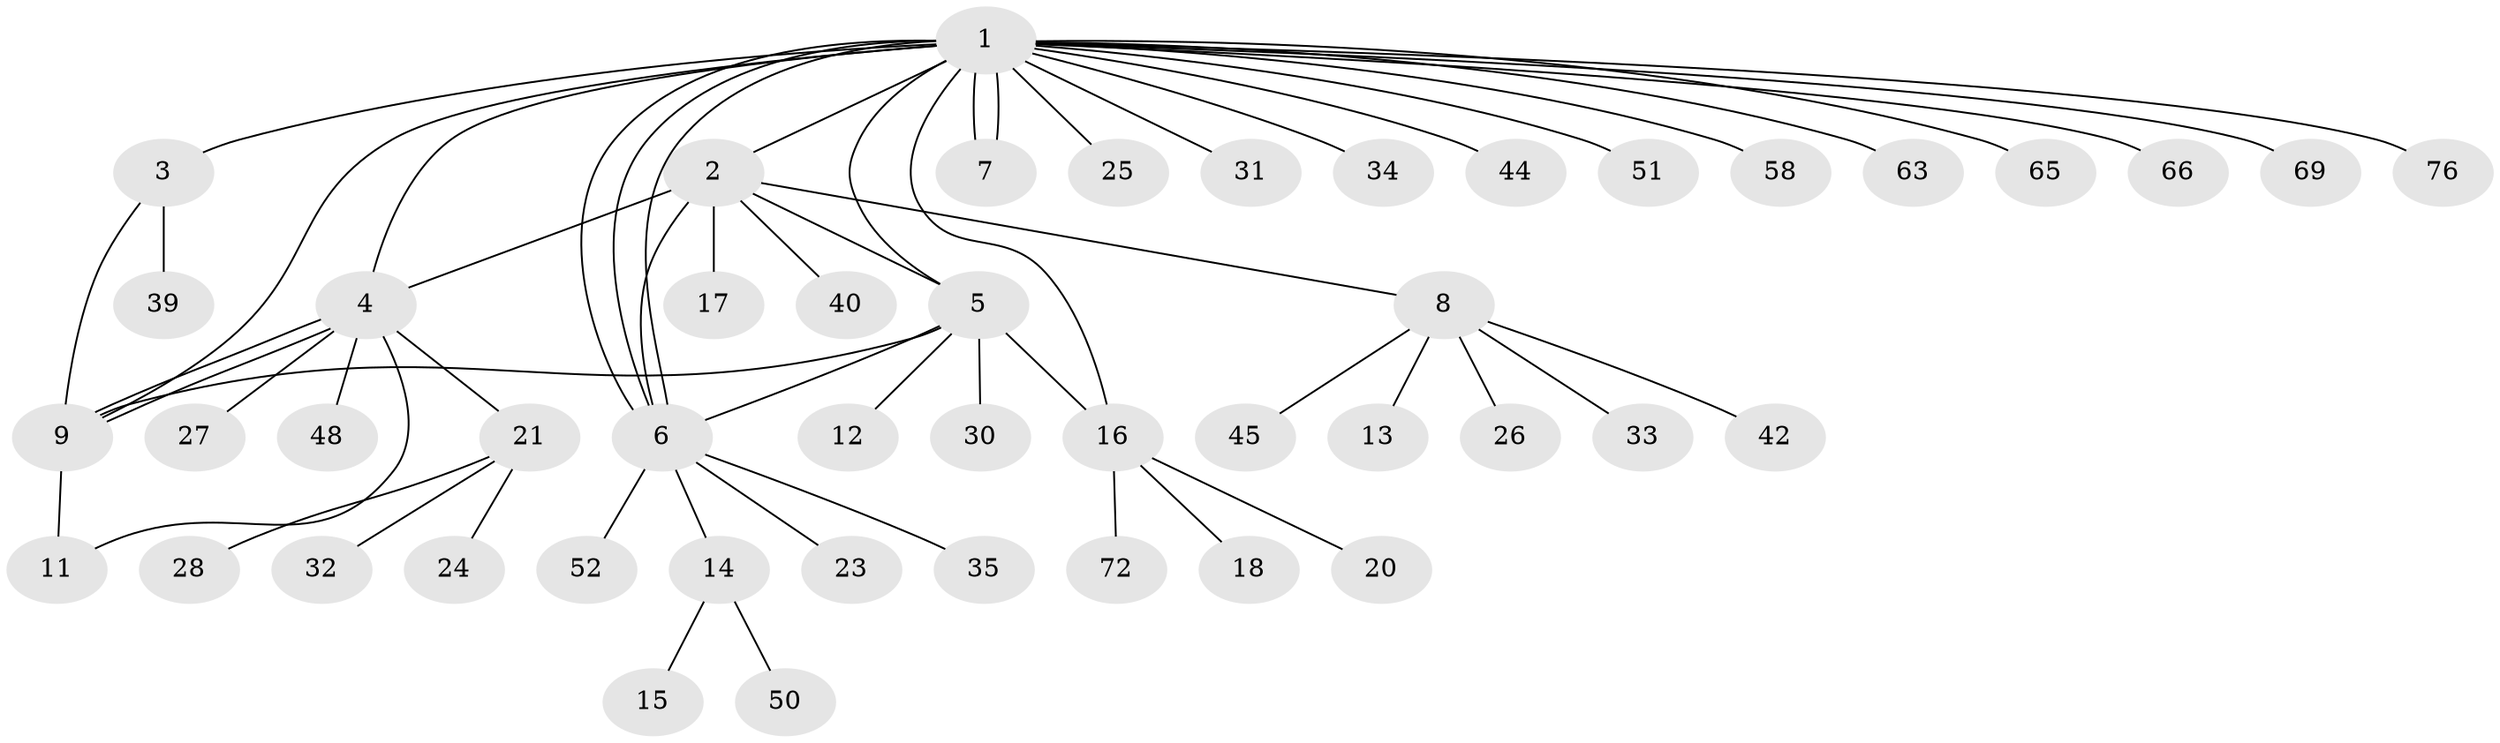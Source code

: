// original degree distribution, {24: 0.012658227848101266, 7: 0.012658227848101266, 3: 0.06329113924050633, 12: 0.012658227848101266, 14: 0.012658227848101266, 9: 0.012658227848101266, 2: 0.22784810126582278, 6: 0.02531645569620253, 10: 0.012658227848101266, 1: 0.5822784810126582, 4: 0.012658227848101266, 5: 0.012658227848101266}
// Generated by graph-tools (version 1.1) at 2025/17/03/04/25 18:17:59]
// undirected, 47 vertices, 59 edges
graph export_dot {
graph [start="1"]
  node [color=gray90,style=filled];
  1;
  2;
  3;
  4 [super="+10+47+56+57"];
  5 [super="+59+43+41+78+55+54+38+36"];
  6;
  7;
  8;
  9 [super="+19+22+37+53+29"];
  11;
  12;
  13;
  14;
  15;
  16;
  17;
  18 [super="+79"];
  20;
  21;
  23;
  24;
  25 [super="+74"];
  26;
  27;
  28;
  30 [super="+49"];
  31;
  32;
  33;
  34;
  35;
  39;
  40;
  42;
  44 [super="+64"];
  45;
  48;
  50;
  51 [super="+67"];
  52;
  58;
  63;
  65;
  66;
  69 [super="+75"];
  72;
  76;
  1 -- 2;
  1 -- 3;
  1 -- 4;
  1 -- 5 [weight=2];
  1 -- 6;
  1 -- 6;
  1 -- 6;
  1 -- 7;
  1 -- 7;
  1 -- 9 [weight=2];
  1 -- 16;
  1 -- 25;
  1 -- 31;
  1 -- 34;
  1 -- 44;
  1 -- 51;
  1 -- 58;
  1 -- 63;
  1 -- 65;
  1 -- 66;
  1 -- 69;
  1 -- 76;
  2 -- 4;
  2 -- 6;
  2 -- 8;
  2 -- 17;
  2 -- 40;
  2 -- 5;
  3 -- 9;
  3 -- 39;
  4 -- 9 [weight=2];
  4 -- 9;
  4 -- 11;
  4 -- 21;
  4 -- 48;
  4 -- 27;
  5 -- 6;
  5 -- 12 [weight=2];
  5 -- 16 [weight=2];
  5 -- 30;
  5 -- 9;
  6 -- 14;
  6 -- 23;
  6 -- 35;
  6 -- 52;
  8 -- 13;
  8 -- 26;
  8 -- 33;
  8 -- 42;
  8 -- 45;
  9 -- 11;
  14 -- 15;
  14 -- 50;
  16 -- 18;
  16 -- 20;
  16 -- 72;
  21 -- 24;
  21 -- 28;
  21 -- 32;
}
